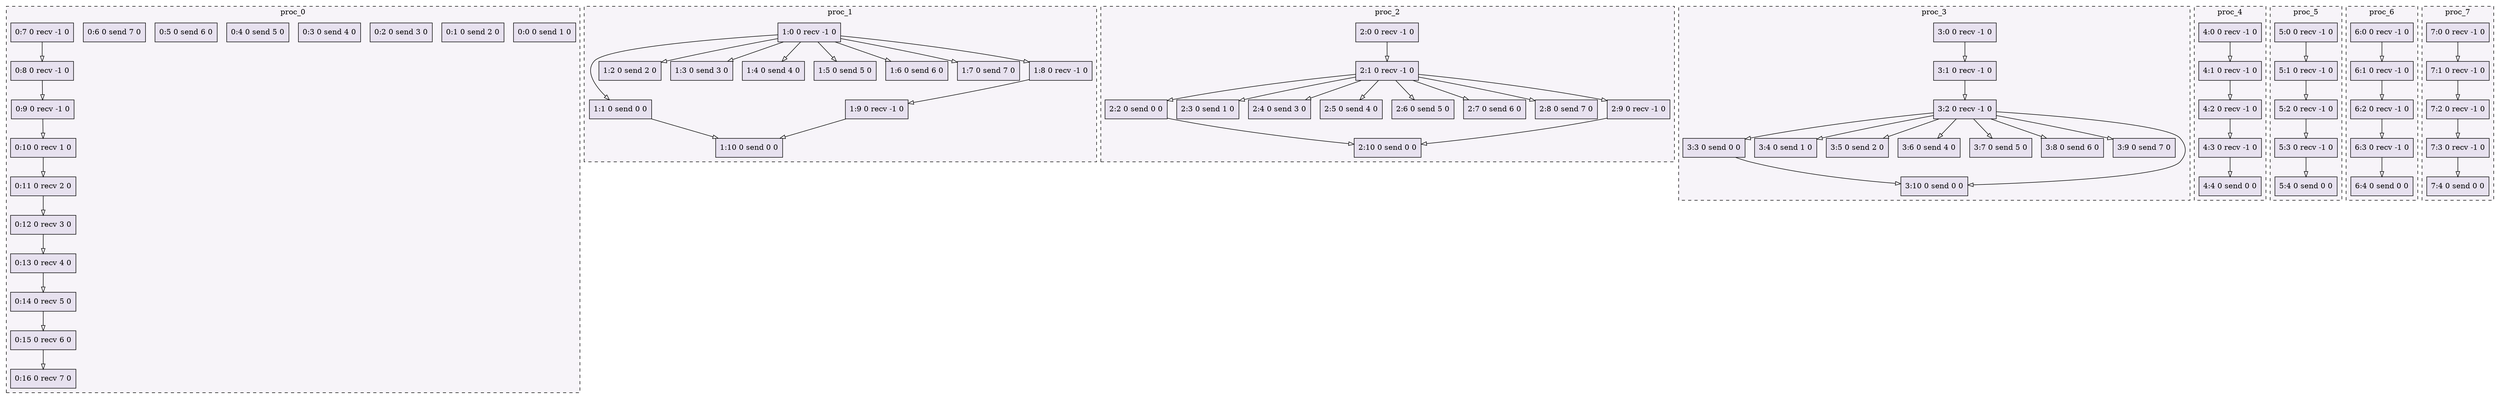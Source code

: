 digraph{node[shape=record style=filled colorscheme=purd9 fillcolor=2];subgraph cluster0{style=dashed;colorscheme=purd9;bgcolor=1;edge[arrowhead=empty];label=proc_0;0[label="0:0 0 send 1 0"];1[label="0:1 0 send 2 0"];2[label="0:2 0 send 3 0"];3[label="0:3 0 send 4 0"];4[label="0:4 0 send 5 0"];5[label="0:5 0 send 6 0"];6[label="0:6 0 send 7 0"];7[label="0:7 0 recv -1 0"];8[label="0:8 0 recv -1 0"];9[label="0:9 0 recv -1 0"];10[label="0:10 0 recv 1 0"];11[label="0:11 0 recv 2 0"];12[label="0:12 0 recv 3 0"];13[label="0:13 0 recv 4 0"];14[label="0:14 0 recv 5 0"];15[label="0:15 0 recv 6 0"];16[label="0:16 0 recv 7 0"];7->8;8->9;9->10;10->11;11->12;12->13;13->14;14->15;15->16;}subgraph cluster1{style=dashed;colorscheme=purd9;bgcolor=1;edge[arrowhead=empty];label=proc_1;17[label="1:0 0 recv -1 0"];18[label="1:1 0 send 0 0"];19[label="1:2 0 send 2 0"];20[label="1:3 0 send 3 0"];21[label="1:4 0 send 4 0"];22[label="1:5 0 send 5 0"];23[label="1:6 0 send 6 0"];24[label="1:7 0 send 7 0"];25[label="1:8 0 recv -1 0"];26[label="1:9 0 recv -1 0"];27[label="1:10 0 send 0 0"];17->18;17->19;17->20;17->21;17->22;17->23;17->24;17->25;25->26;26->27;18->27;}subgraph cluster2{style=dashed;colorscheme=purd9;bgcolor=1;edge[arrowhead=empty];label=proc_2;28[label="2:0 0 recv -1 0"];29[label="2:1 0 recv -1 0"];30[label="2:2 0 send 0 0"];31[label="2:3 0 send 1 0"];32[label="2:4 0 send 3 0"];33[label="2:5 0 send 4 0"];34[label="2:6 0 send 5 0"];35[label="2:7 0 send 6 0"];36[label="2:8 0 send 7 0"];37[label="2:9 0 recv -1 0"];38[label="2:10 0 send 0 0"];28->29;29->30;29->31;29->32;29->33;29->34;29->35;29->36;29->37;37->38;30->38;}subgraph cluster3{style=dashed;colorscheme=purd9;bgcolor=1;edge[arrowhead=empty];label=proc_3;39[label="3:0 0 recv -1 0"];40[label="3:1 0 recv -1 0"];41[label="3:2 0 recv -1 0"];42[label="3:3 0 send 0 0"];43[label="3:4 0 send 1 0"];44[label="3:5 0 send 2 0"];45[label="3:6 0 send 4 0"];46[label="3:7 0 send 5 0"];47[label="3:8 0 send 6 0"];48[label="3:9 0 send 7 0"];49[label="3:10 0 send 0 0"];39->40;40->41;41->42;41->43;41->44;41->45;41->46;41->47;41->48;42->49;41->49;}subgraph cluster4{style=dashed;colorscheme=purd9;bgcolor=1;edge[arrowhead=empty];label=proc_4;50[label="4:0 0 recv -1 0"];51[label="4:1 0 recv -1 0"];52[label="4:2 0 recv -1 0"];53[label="4:3 0 recv -1 0"];54[label="4:4 0 send 0 0"];50->51;51->52;52->53;53->54;}subgraph cluster5{style=dashed;colorscheme=purd9;bgcolor=1;edge[arrowhead=empty];label=proc_5;55[label="5:0 0 recv -1 0"];56[label="5:1 0 recv -1 0"];57[label="5:2 0 recv -1 0"];58[label="5:3 0 recv -1 0"];59[label="5:4 0 send 0 0"];55->56;56->57;57->58;58->59;}subgraph cluster6{style=dashed;colorscheme=purd9;bgcolor=1;edge[arrowhead=empty];label=proc_6;60[label="6:0 0 recv -1 0"];61[label="6:1 0 recv -1 0"];62[label="6:2 0 recv -1 0"];63[label="6:3 0 recv -1 0"];64[label="6:4 0 send 0 0"];60->61;61->62;62->63;63->64;}subgraph cluster7{style=dashed;colorscheme=purd9;bgcolor=1;edge[arrowhead=empty];label=proc_7;65[label="7:0 0 recv -1 0"];66[label="7:1 0 recv -1 0"];67[label="7:2 0 recv -1 0"];68[label="7:3 0 recv -1 0"];69[label="7:4 0 send 0 0"];65->66;66->67;67->68;68->69;}}